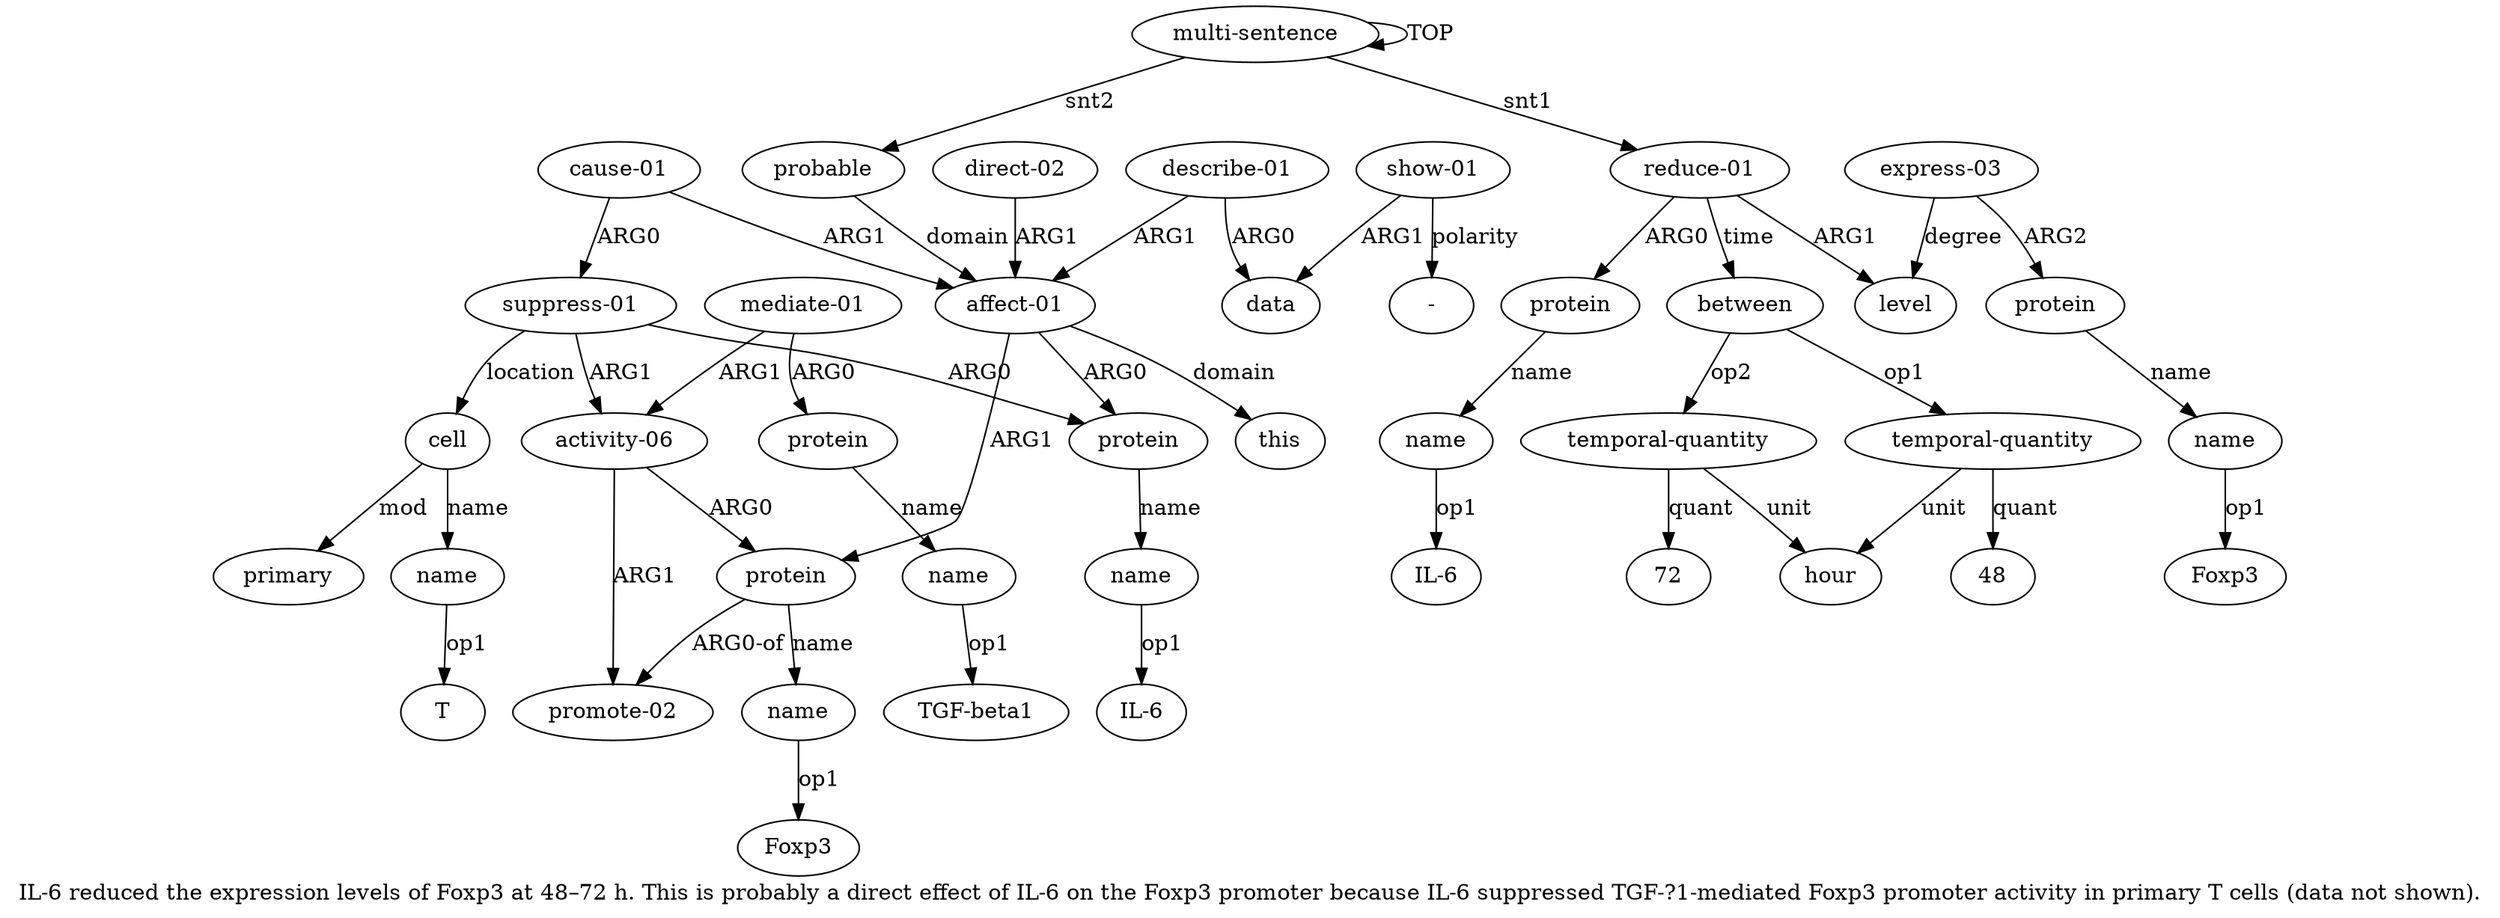 digraph  {
	graph [label="IL-6 reduced the expression levels of Foxp3 at 48–72 h. This is probably a direct effect of IL-6 on the Foxp3 promoter because \
IL-6 suppressed TGF-?1-mediated Foxp3 promoter activity in primary T cells (data not shown)."];
	node [label="\N"];
	a20	 [color=black,
		gold_ind=20,
		gold_label="cause-01",
		label="cause-01",
		test_ind=20,
		test_label="cause-01"];
	a21	 [color=black,
		gold_ind=21,
		gold_label="suppress-01",
		label="suppress-01",
		test_ind=21,
		test_label="suppress-01"];
	a20 -> a21 [key=0,
	color=black,
	gold_label=ARG0,
	label=ARG0,
	test_label=ARG0];
a13 [color=black,
	gold_ind=13,
	gold_label="affect-01",
	label="affect-01",
	test_ind=13,
	test_label="affect-01"];
a20 -> a13 [key=0,
color=black,
gold_label=ARG1,
label=ARG1,
test_label=ARG1];
a22 [color=black,
gold_ind=22,
gold_label="activity-06",
label="activity-06",
test_ind=22,
test_label="activity-06"];
a21 -> a22 [key=0,
color=black,
gold_label=ARG1,
label=ARG1,
test_label=ARG1];
a27 [color=black,
gold_ind=27,
gold_label=cell,
label=cell,
test_ind=27,
test_label=cell];
a21 -> a27 [key=0,
color=black,
gold_label=location,
label=location,
test_label=location];
a14 [color=black,
gold_ind=14,
gold_label=protein,
label=protein,
test_ind=14,
test_label=protein];
a21 -> a14 [key=0,
color=black,
gold_label=ARG0,
label=ARG0,
test_label=ARG0];
a23 [color=black,
gold_ind=23,
gold_label="promote-02",
label="promote-02",
test_ind=23,
test_label="promote-02"];
a22 -> a23 [key=0,
color=black,
gold_label=ARG1,
label=ARG1,
test_label=ARG1];
a16 [color=black,
gold_ind=16,
gold_label=protein,
label=protein,
test_ind=16,
test_label=protein];
a22 -> a16 [key=0,
color=black,
gold_label=ARG0,
label=ARG0,
test_label=ARG0];
a24 [color=black,
gold_ind=24,
gold_label="mediate-01",
label="mediate-01",
test_ind=24,
test_label="mediate-01"];
a24 -> a22 [key=0,
color=black,
gold_label=ARG1,
label=ARG1,
test_label=ARG1];
a25 [color=black,
gold_ind=25,
gold_label=protein,
label=protein,
test_ind=25,
test_label=protein];
a24 -> a25 [key=0,
color=black,
gold_label=ARG0,
label=ARG0,
test_label=ARG0];
a26 [color=black,
gold_ind=26,
gold_label=name,
label=name,
test_ind=26,
test_label=name];
a25 -> a26 [key=0,
color=black,
gold_label=name,
label=name,
test_label=name];
"a26 TGF-beta1" [color=black,
gold_ind=-1,
gold_label="TGF-beta1",
label="TGF-beta1",
test_ind=-1,
test_label="TGF-beta1"];
a26 -> "a26 TGF-beta1" [key=0,
color=black,
gold_label=op1,
label=op1,
test_label=op1];
a28 [color=black,
gold_ind=28,
gold_label=name,
label=name,
test_ind=28,
test_label=name];
a27 -> a28 [key=0,
color=black,
gold_label=name,
label=name,
test_label=name];
a29 [color=black,
gold_ind=29,
gold_label=primary,
label=primary,
test_ind=29,
test_label=primary];
a27 -> a29 [key=0,
color=black,
gold_label=mod,
label=mod,
test_label=mod];
"a28 T" [color=black,
gold_ind=-1,
gold_label=T,
label=T,
test_ind=-1,
test_label=T];
a28 -> "a28 T" [key=0,
color=black,
gold_label=op1,
label=op1,
test_label=op1];
"a15 IL-6" [color=black,
gold_ind=-1,
gold_label="IL-6",
label="IL-6",
test_ind=-1,
test_label="IL-6"];
"a11 72" [color=black,
gold_ind=-1,
gold_label=72,
label=72,
test_ind=-1,
test_label=72];
a31 [color=black,
gold_ind=31,
gold_label=data,
label=data,
test_ind=31,
test_label=data];
a30 [color=black,
gold_ind=30,
gold_label="describe-01",
label="describe-01",
test_ind=30,
test_label="describe-01"];
a30 -> a31 [key=0,
color=black,
gold_label=ARG0,
label=ARG0,
test_label=ARG0];
a30 -> a13 [key=0,
color=black,
gold_label=ARG1,
label=ARG1,
test_label=ARG1];
"a17 Foxp3" [color=black,
gold_ind=-1,
gold_label=Foxp3,
label=Foxp3,
test_ind=-1,
test_label=Foxp3];
"a32 -" [color=black,
gold_ind=-1,
gold_label="-",
label="-",
test_ind=-1,
test_label="-"];
"a9 48" [color=black,
gold_ind=-1,
gold_label=48,
label=48,
test_ind=-1,
test_label=48];
a32 [color=black,
gold_ind=32,
gold_label="show-01",
label="show-01",
test_ind=32,
test_label="show-01"];
a32 -> a31 [key=0,
color=black,
gold_label=ARG1,
label=ARG1,
test_label=ARG1];
a32 -> "a32 -" [key=0,
color=black,
gold_label=polarity,
label=polarity,
test_label=polarity];
a15 [color=black,
gold_ind=15,
gold_label=name,
label=name,
test_ind=15,
test_label=name];
a15 -> "a15 IL-6" [key=0,
color=black,
gold_label=op1,
label=op1,
test_label=op1];
a14 -> a15 [key=0,
color=black,
gold_label=name,
label=name,
test_label=name];
a17 [color=black,
gold_ind=17,
gold_label=name,
label=name,
test_ind=17,
test_label=name];
a17 -> "a17 Foxp3" [key=0,
color=black,
gold_label=op1,
label=op1,
test_label=op1];
a16 -> a23 [key=0,
color=black,
gold_label="ARG0-of",
label="ARG0-of",
test_label="ARG0-of"];
a16 -> a17 [key=0,
color=black,
gold_label=name,
label=name,
test_label=name];
a11 [color=black,
gold_ind=11,
gold_label="temporal-quantity",
label="temporal-quantity",
test_ind=11,
test_label="temporal-quantity"];
a11 -> "a11 72" [key=0,
color=black,
gold_label=quant,
label=quant,
test_label=quant];
a10 [color=black,
gold_ind=10,
gold_label=hour,
label=hour,
test_ind=10,
test_label=hour];
a11 -> a10 [key=0,
color=black,
gold_label=unit,
label=unit,
test_label=unit];
a13 -> a14 [key=0,
color=black,
gold_label=ARG0,
label=ARG0,
test_label=ARG0];
a13 -> a16 [key=0,
color=black,
gold_label=ARG1,
label=ARG1,
test_label=ARG1];
a19 [color=black,
gold_ind=19,
gold_label=this,
label=this,
test_ind=19,
test_label=this];
a13 -> a19 [key=0,
color=black,
gold_label=domain,
label=domain,
test_label=domain];
a12 [color=black,
gold_ind=12,
gold_label=probable,
label=probable,
test_ind=12,
test_label=probable];
a12 -> a13 [key=0,
color=black,
gold_label=domain,
label=domain,
test_label=domain];
a18 [color=black,
gold_ind=18,
gold_label="direct-02",
label="direct-02",
test_ind=18,
test_label="direct-02"];
a18 -> a13 [key=0,
color=black,
gold_label=ARG1,
label=ARG1,
test_label=ARG1];
a1 [color=black,
gold_ind=1,
gold_label="reduce-01",
label="reduce-01",
test_ind=1,
test_label="reduce-01"];
a2 [color=black,
gold_ind=2,
gold_label=protein,
label=protein,
test_ind=2,
test_label=protein];
a1 -> a2 [key=0,
color=black,
gold_label=ARG0,
label=ARG0,
test_label=ARG0];
a4 [color=black,
gold_ind=4,
gold_label=level,
label=level,
test_ind=4,
test_label=level];
a1 -> a4 [key=0,
color=black,
gold_label=ARG1,
label=ARG1,
test_label=ARG1];
a8 [color=black,
gold_ind=8,
gold_label=between,
label=between,
test_ind=8,
test_label=between];
a1 -> a8 [key=0,
color=black,
gold_label=time,
label=time,
test_label=time];
a0 [color=black,
gold_ind=0,
gold_label="multi-sentence",
label="multi-sentence",
test_ind=0,
test_label="multi-sentence"];
a0 -> a12 [key=0,
color=black,
gold_label=snt2,
label=snt2,
test_label=snt2];
a0 -> a1 [key=0,
color=black,
gold_label=snt1,
label=snt1,
test_label=snt1];
a0 -> a0 [key=0,
color=black,
gold_label=TOP,
label=TOP,
test_label=TOP];
a3 [color=black,
gold_ind=3,
gold_label=name,
label=name,
test_ind=3,
test_label=name];
"a3 IL-6" [color=black,
gold_ind=-1,
gold_label="IL-6",
label="IL-6",
test_ind=-1,
test_label="IL-6"];
a3 -> "a3 IL-6" [key=0,
color=black,
gold_label=op1,
label=op1,
test_label=op1];
a2 -> a3 [key=0,
color=black,
gold_label=name,
label=name,
test_label=name];
a5 [color=black,
gold_ind=5,
gold_label="express-03",
label="express-03",
test_ind=5,
test_label="express-03"];
a5 -> a4 [key=0,
color=black,
gold_label=degree,
label=degree,
test_label=degree];
a6 [color=black,
gold_ind=6,
gold_label=protein,
label=protein,
test_ind=6,
test_label=protein];
a5 -> a6 [key=0,
color=black,
gold_label=ARG2,
label=ARG2,
test_label=ARG2];
a7 [color=black,
gold_ind=7,
gold_label=name,
label=name,
test_ind=7,
test_label=name];
"a7 Foxp3" [color=black,
gold_ind=-1,
gold_label=Foxp3,
label=Foxp3,
test_ind=-1,
test_label=Foxp3];
a7 -> "a7 Foxp3" [key=0,
color=black,
gold_label=op1,
label=op1,
test_label=op1];
a6 -> a7 [key=0,
color=black,
gold_label=name,
label=name,
test_label=name];
a9 [color=black,
gold_ind=9,
gold_label="temporal-quantity",
label="temporal-quantity",
test_ind=9,
test_label="temporal-quantity"];
a9 -> "a9 48" [key=0,
color=black,
gold_label=quant,
label=quant,
test_label=quant];
a9 -> a10 [key=0,
color=black,
gold_label=unit,
label=unit,
test_label=unit];
a8 -> a11 [key=0,
color=black,
gold_label=op2,
label=op2,
test_label=op2];
a8 -> a9 [key=0,
color=black,
gold_label=op1,
label=op1,
test_label=op1];
}
